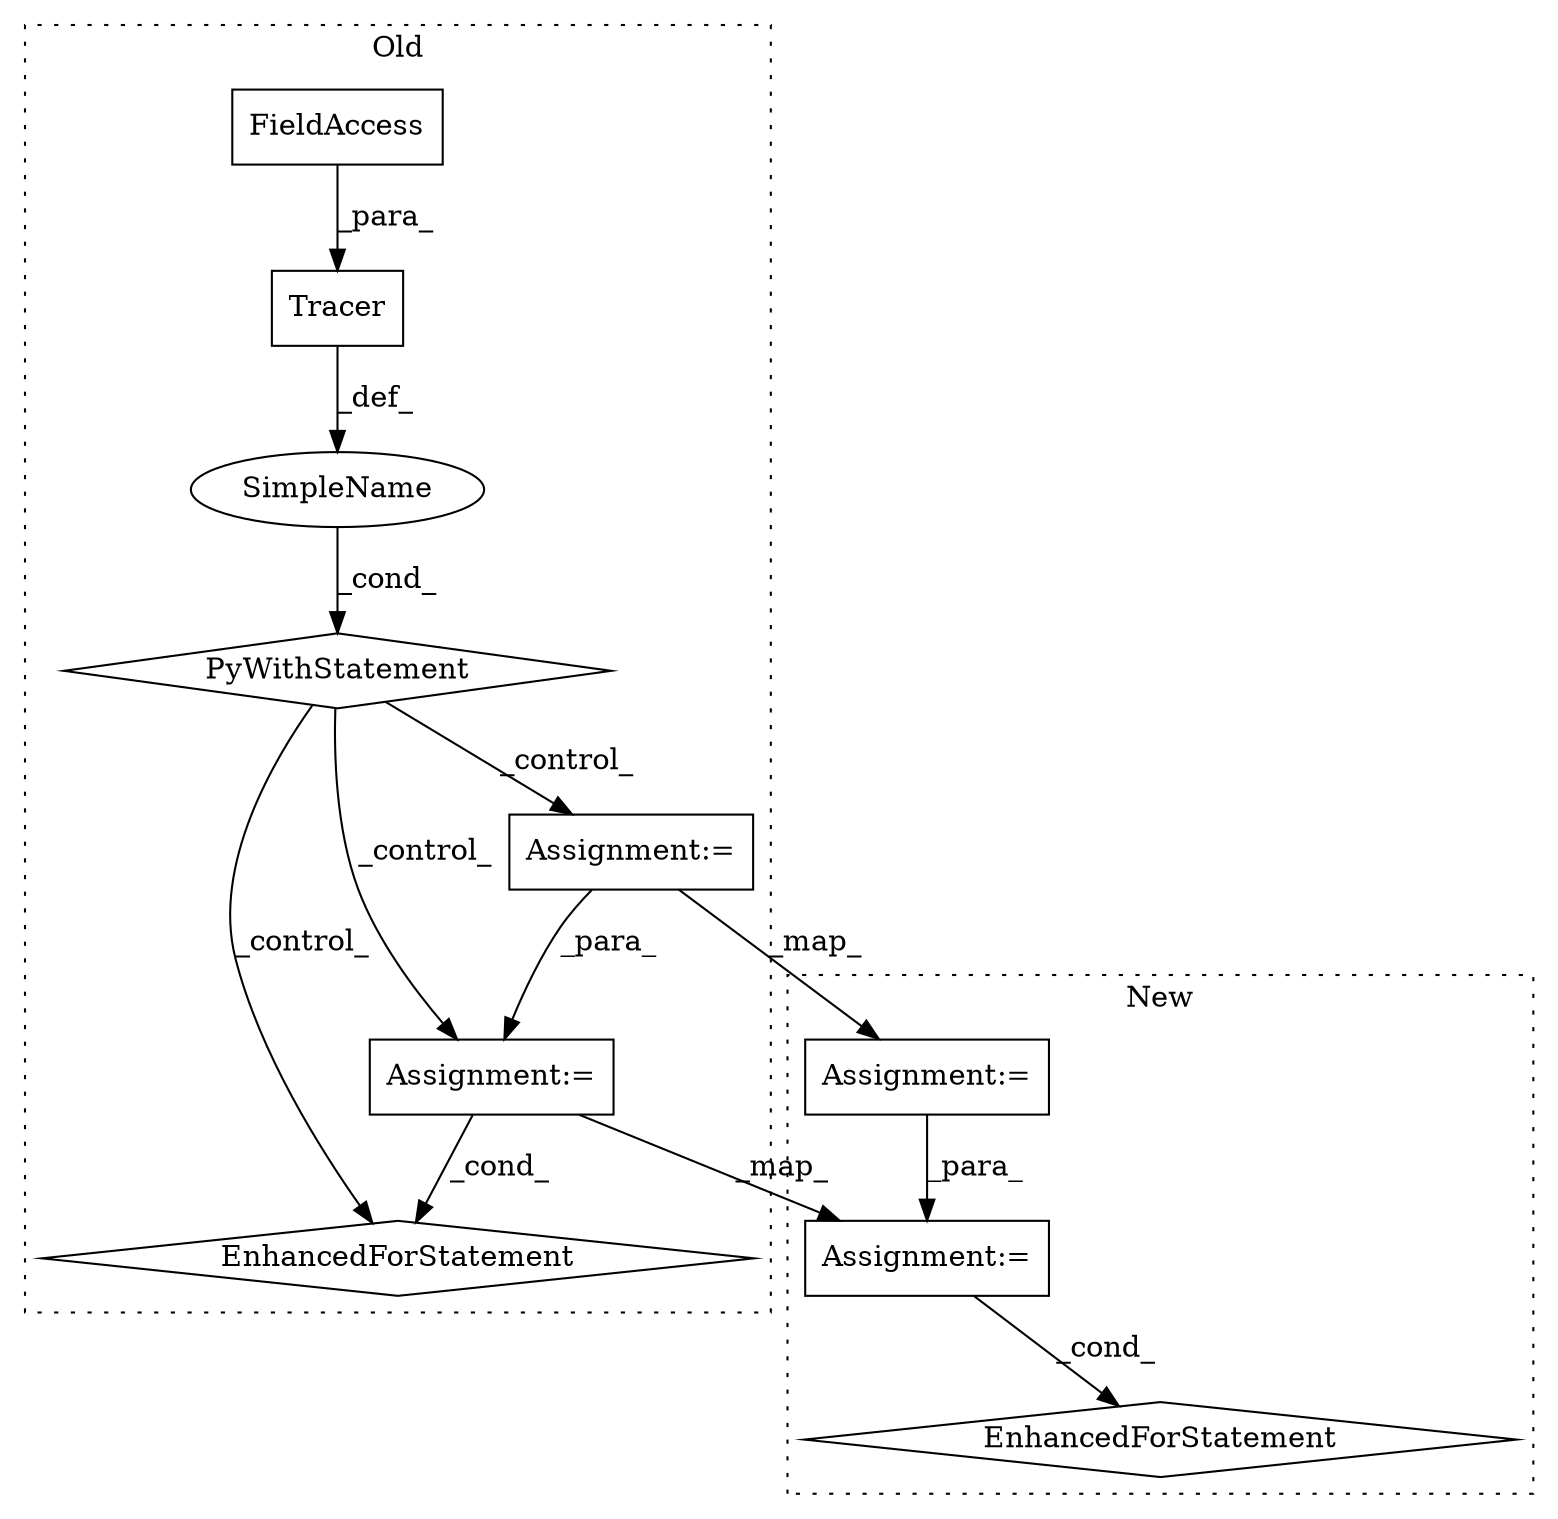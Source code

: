 digraph G {
subgraph cluster0 {
1 [label="Tracer" a="32" s="5109,5127" l="7,1" shape="box"];
3 [label="PyWithStatement" a="104" s="5099,5128" l="10,2" shape="diamond"];
4 [label="FieldAccess" a="22" s="5116" l="11" shape="box"];
5 [label="EnhancedForStatement" a="70" s="5677,5776" l="57,2" shape="diamond"];
6 [label="SimpleName" a="42" s="" l="" shape="ellipse"];
7 [label="Assignment:=" a="7" s="5306" l="1" shape="box"];
9 [label="Assignment:=" a="7" s="5677,5776" l="57,2" shape="box"];
label = "Old";
style="dotted";
}
subgraph cluster1 {
2 [label="EnhancedForStatement" a="70" s="5305,5400" l="53,2" shape="diamond"];
8 [label="Assignment:=" a="7" s="4942" l="1" shape="box"];
10 [label="Assignment:=" a="7" s="5305,5400" l="53,2" shape="box"];
label = "New";
style="dotted";
}
1 -> 6 [label="_def_"];
3 -> 9 [label="_control_"];
3 -> 5 [label="_control_"];
3 -> 7 [label="_control_"];
4 -> 1 [label="_para_"];
6 -> 3 [label="_cond_"];
7 -> 9 [label="_para_"];
7 -> 8 [label="_map_"];
8 -> 10 [label="_para_"];
9 -> 10 [label="_map_"];
9 -> 5 [label="_cond_"];
10 -> 2 [label="_cond_"];
}